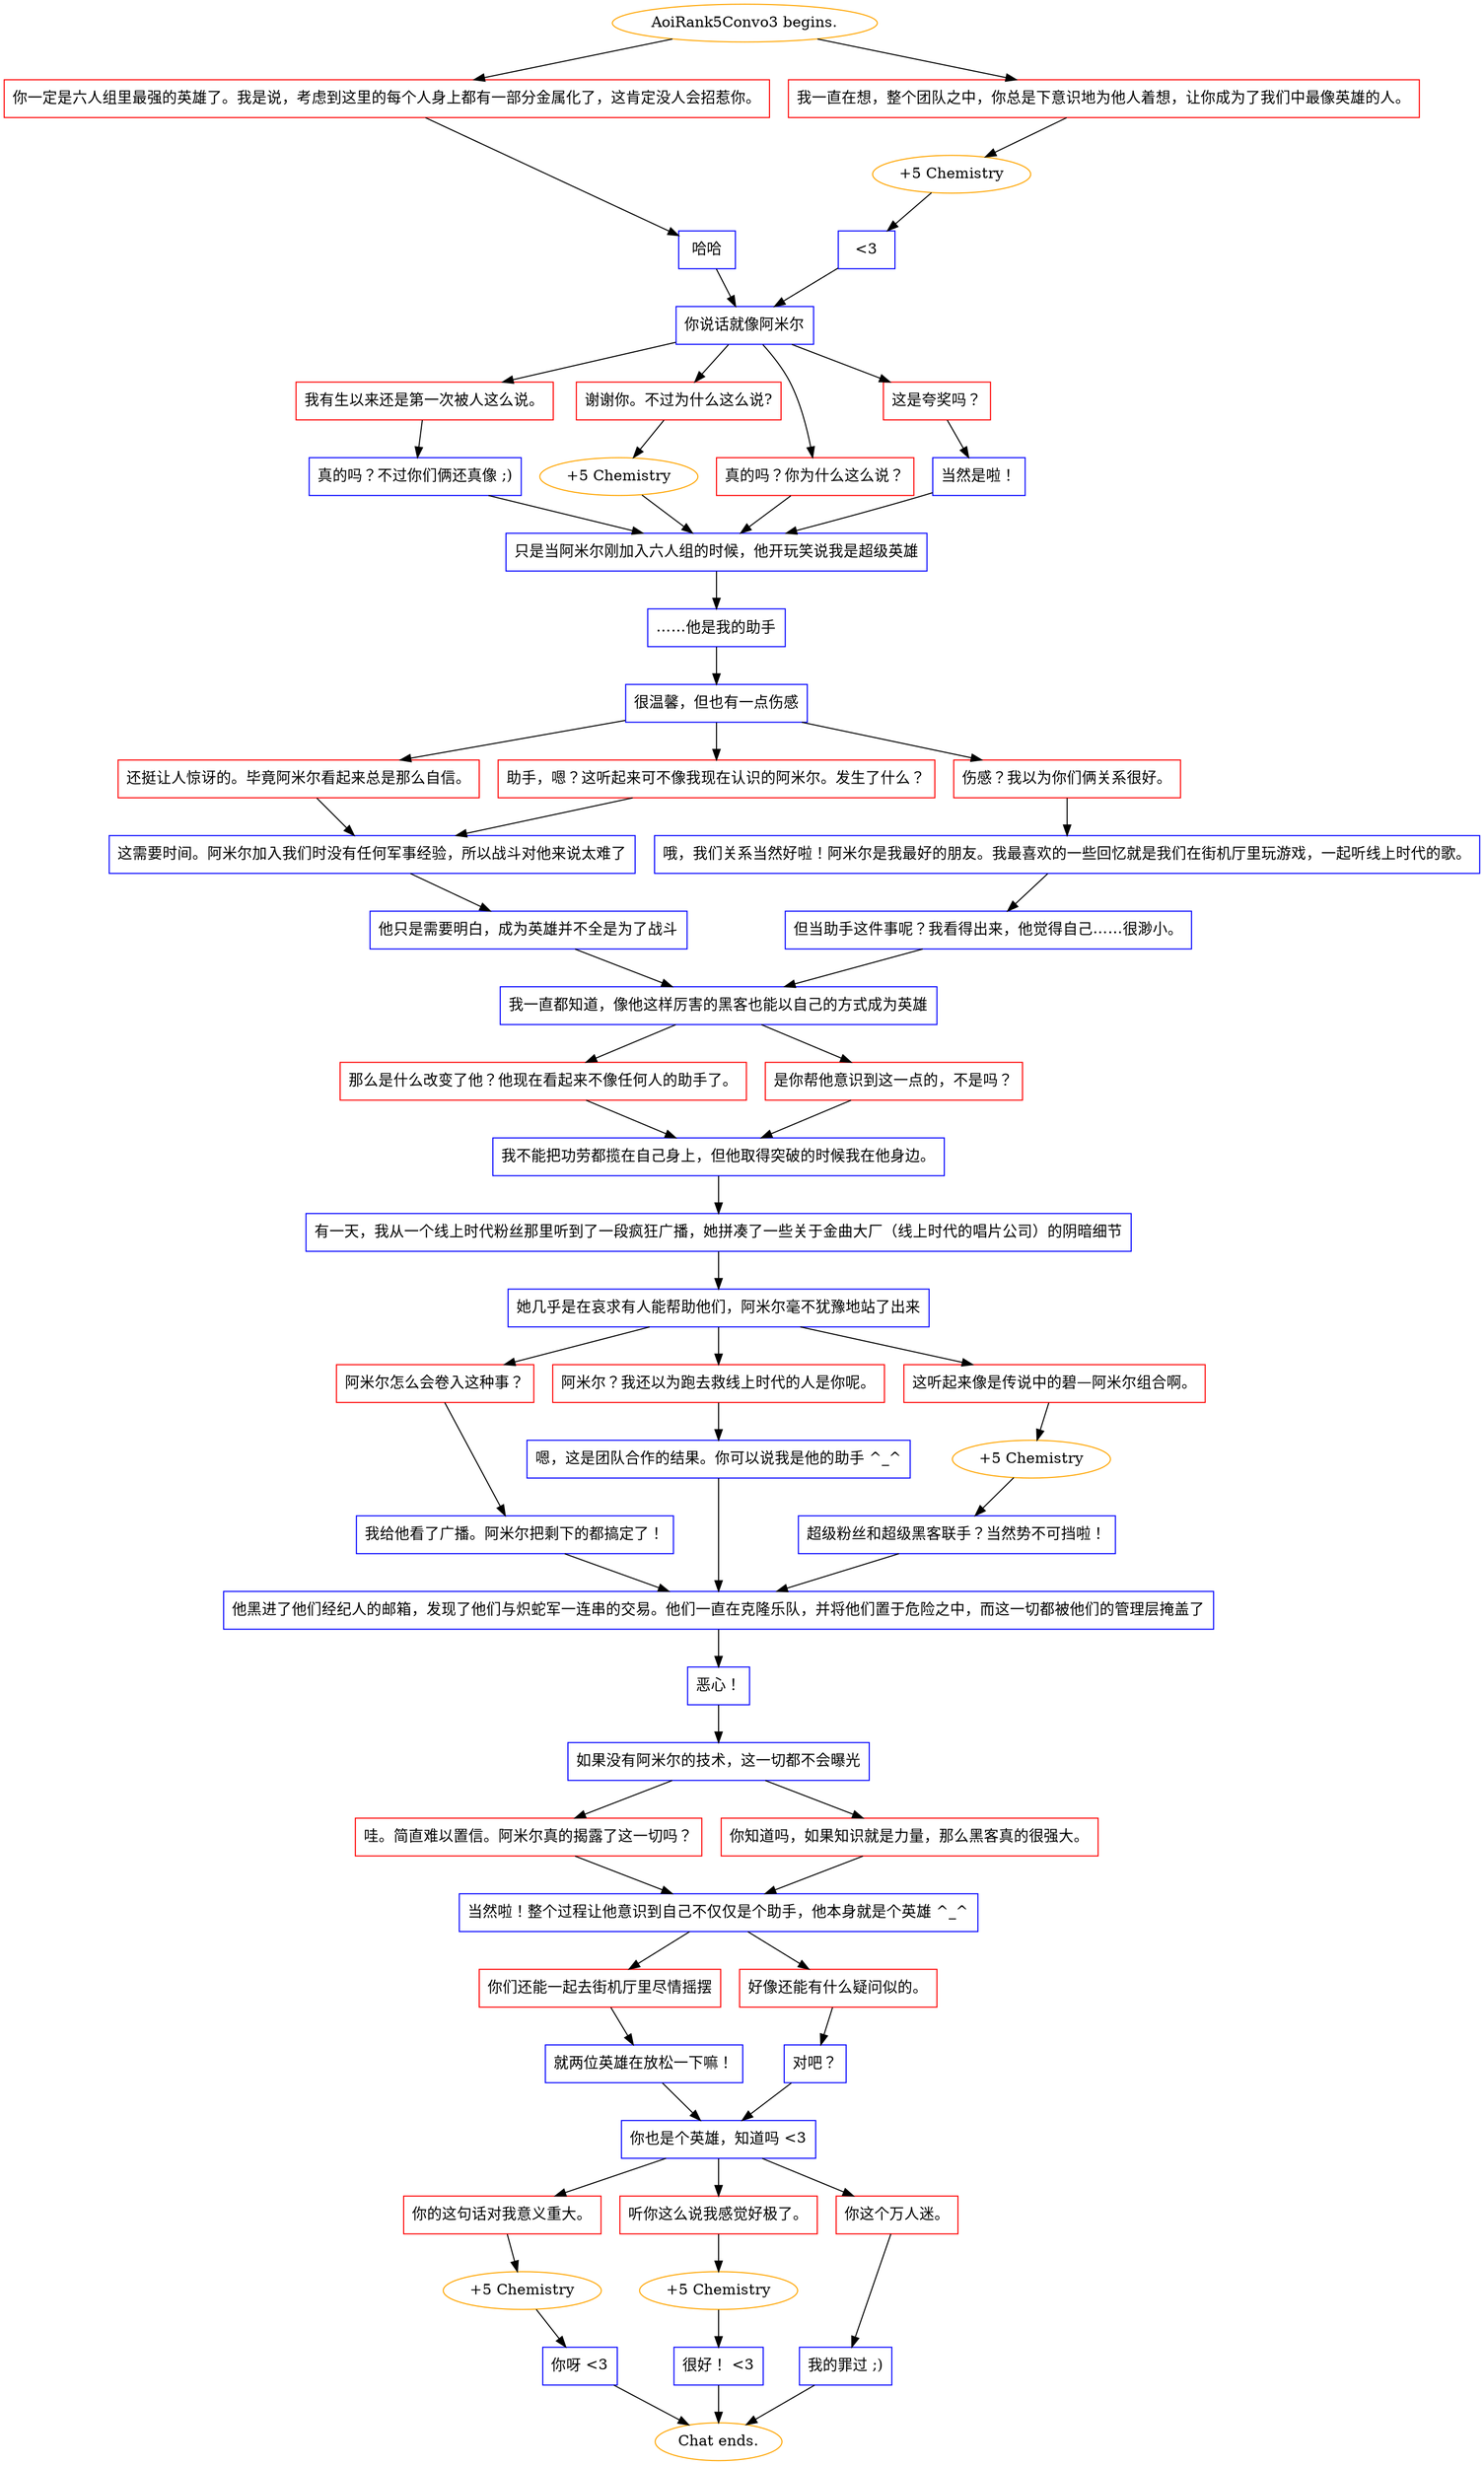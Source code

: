 digraph {
	"AoiRank5Convo3 begins." [color=orange];
		"AoiRank5Convo3 begins." -> j3346903332;
		"AoiRank5Convo3 begins." -> j4149449470;
	j3346903332 [label="你一定是六人组里最强的英雄了。我是说，考虑到这里的每个人身上都有一部分金属化了，这肯定没人会招惹你。",shape=box,color=red];
		j3346903332 -> j3443590317;
	j4149449470 [label="我一直在想，整个团队之中，你总是下意识地为他人着想，让你成为了我们中最像英雄的人。",shape=box,color=red];
		j4149449470 -> j3003663674;
	j3443590317 [label="哈哈",shape=box,color=blue];
		j3443590317 -> j2315829850;
	j3003663674 [label="+5 Chemistry",color=orange];
		j3003663674 -> j1709732900;
	j2315829850 [label="你说话就像阿米尔",shape=box,color=blue];
		j2315829850 -> j926152620;
		j2315829850 -> j1972264562;
		j2315829850 -> j1649178295;
		j2315829850 -> j524610700;
	j1709732900 [label="<3",shape=box,color=blue];
		j1709732900 -> j2315829850;
	j926152620 [label="我有生以来还是第一次被人这么说。",shape=box,color=red];
		j926152620 -> j950245402;
	j1972264562 [label="谢谢你。不过为什么这么说?",shape=box,color=red];
		j1972264562 -> j4018253981;
	j1649178295 [label="真的吗？你为什么这么说？",shape=box,color=red];
		j1649178295 -> j2129229343;
	j524610700 [label="这是夸奖吗？",shape=box,color=red];
		j524610700 -> j2201024248;
	j950245402 [label="真的吗？不过你们俩还真像 ;)",shape=box,color=blue];
		j950245402 -> j2129229343;
	j4018253981 [label="+5 Chemistry",color=orange];
		j4018253981 -> j2129229343;
	j2129229343 [label="只是当阿米尔刚加入六人组的时候，他开玩笑说我是超级英雄",shape=box,color=blue];
		j2129229343 -> j2254171791;
	j2201024248 [label="当然是啦！",shape=box,color=blue];
		j2201024248 -> j2129229343;
	j2254171791 [label="……他是我的助手",shape=box,color=blue];
		j2254171791 -> j1650382798;
	j1650382798 [label="很温馨，但也有一点伤感",shape=box,color=blue];
		j1650382798 -> j3603224746;
		j1650382798 -> j3466184588;
		j1650382798 -> j2203550050;
	j3603224746 [label="还挺让人惊讶的。毕竟阿米尔看起来总是那么自信。",shape=box,color=red];
		j3603224746 -> j221863561;
	j3466184588 [label="助手，嗯？这听起来可不像我现在认识的阿米尔。发生了什么？",shape=box,color=red];
		j3466184588 -> j221863561;
	j2203550050 [label="伤感？我以为你们俩关系很好。",shape=box,color=red];
		j2203550050 -> j1882664306;
	j221863561 [label="这需要时间。阿米尔加入我们时没有任何军事经验，所以战斗对他来说太难了",shape=box,color=blue];
		j221863561 -> j4225741650;
	j1882664306 [label="哦，我们关系当然好啦！阿米尔是我最好的朋友。我最喜欢的一些回忆就是我们在街机厅里玩游戏，一起听线上时代的歌。",shape=box,color=blue];
		j1882664306 -> j1893332511;
	j4225741650 [label="他只是需要明白，成为英雄并不全是为了战斗",shape=box,color=blue];
		j4225741650 -> j1819141759;
	j1893332511 [label="但当助手这件事呢？我看得出来，他觉得自己……很渺小。",shape=box,color=blue];
		j1893332511 -> j1819141759;
	j1819141759 [label="我一直都知道，像他这样厉害的黑客也能以自己的方式成为英雄",shape=box,color=blue];
		j1819141759 -> j2607045948;
		j1819141759 -> j2527725892;
	j2607045948 [label="那么是什么改变了他？他现在看起来不像任何人的助手了。",shape=box,color=red];
		j2607045948 -> j2765008225;
	j2527725892 [label="是你帮他意识到这一点的，不是吗？",shape=box,color=red];
		j2527725892 -> j2765008225;
	j2765008225 [label="我不能把功劳都揽在自己身上，但他取得突破的时候我在他身边。",shape=box,color=blue];
		j2765008225 -> j3743592215;
	j3743592215 [label="有一天，我从一个线上时代粉丝那里听到了一段疯狂广播，她拼凑了一些关于金曲大厂（线上时代的唱片公司）的阴暗细节",shape=box,color=blue];
		j3743592215 -> j354020789;
	j354020789 [label="她几乎是在哀求有人能帮助他们，阿米尔毫不犹豫地站了出来",shape=box,color=blue];
		j354020789 -> j60581621;
		j354020789 -> j862899985;
		j354020789 -> j2703623252;
	j60581621 [label="阿米尔怎么会卷入这种事？",shape=box,color=red];
		j60581621 -> j2427565722;
	j862899985 [label="阿米尔？我还以为跑去救线上时代的人是你呢。",shape=box,color=red];
		j862899985 -> j1434096098;
	j2703623252 [label="这听起来像是传说中的碧—阿米尔组合啊。",shape=box,color=red];
		j2703623252 -> j1056211340;
	j2427565722 [label="我给他看了广播。阿米尔把剩下的都搞定了！",shape=box,color=blue];
		j2427565722 -> j591274458;
	j1434096098 [label="嗯，这是团队合作的结果。你可以说我是他的助手 ^_^",shape=box,color=blue];
		j1434096098 -> j591274458;
	j1056211340 [label="+5 Chemistry",color=orange];
		j1056211340 -> j764176217;
	j591274458 [label="他黑进了他们经纪人的邮箱，发现了他们与炽蛇军一连串的交易。他们一直在克隆乐队，并将他们置于危险之中，而这一切都被他们的管理层掩盖了",shape=box,color=blue];
		j591274458 -> j2910604503;
	j764176217 [label="超级粉丝和超级黑客联手？当然势不可挡啦！",shape=box,color=blue];
		j764176217 -> j591274458;
	j2910604503 [label="恶心！",shape=box,color=blue];
		j2910604503 -> j560729038;
	j560729038 [label="如果没有阿米尔的技术，这一切都不会曝光",shape=box,color=blue];
		j560729038 -> j1476431319;
		j560729038 -> j4006917570;
	j1476431319 [label="哇。简直难以置信。阿米尔真的揭露了这一切吗？",shape=box,color=red];
		j1476431319 -> j916440027;
	j4006917570 [label="你知道吗，如果知识就是力量，那么黑客真的很强大。",shape=box,color=red];
		j4006917570 -> j916440027;
	j916440027 [label="当然啦！整个过程让他意识到自己不仅仅是个助手，他本身就是个英雄 ^_^",shape=box,color=blue];
		j916440027 -> j1734389589;
		j916440027 -> j1905060277;
	j1734389589 [label="你们还能一起去街机厅里尽情摇摆",shape=box,color=red];
		j1734389589 -> j2369178118;
	j1905060277 [label="好像还能有什么疑问似的。",shape=box,color=red];
		j1905060277 -> j2724279;
	j2369178118 [label="就两位英雄在放松一下嘛！",shape=box,color=blue];
		j2369178118 -> j2737568704;
	j2724279 [label="对吧？",shape=box,color=blue];
		j2724279 -> j2737568704;
	j2737568704 [label="你也是个英雄，知道吗 <3",shape=box,color=blue];
		j2737568704 -> j4116538800;
		j2737568704 -> j518591149;
		j2737568704 -> j1543209275;
	j4116538800 [label="你的这句话对我意义重大。",shape=box,color=red];
		j4116538800 -> j1533999054;
	j518591149 [label="听你这么说我感觉好极了。",shape=box,color=red];
		j518591149 -> j2635709061;
	j1543209275 [label="你这个万人迷。",shape=box,color=red];
		j1543209275 -> j608439803;
	j1533999054 [label="+5 Chemistry",color=orange];
		j1533999054 -> j1099871645;
	j2635709061 [label="+5 Chemistry",color=orange];
		j2635709061 -> j3651346500;
	j608439803 [label="我的罪过 ;)",shape=box,color=blue];
		j608439803 -> "Chat ends.";
	j1099871645 [label="你呀 <3",shape=box,color=blue];
		j1099871645 -> "Chat ends.";
	j3651346500 [label="很好！ <3",shape=box,color=blue];
		j3651346500 -> "Chat ends.";
	"Chat ends." [color=orange];
}